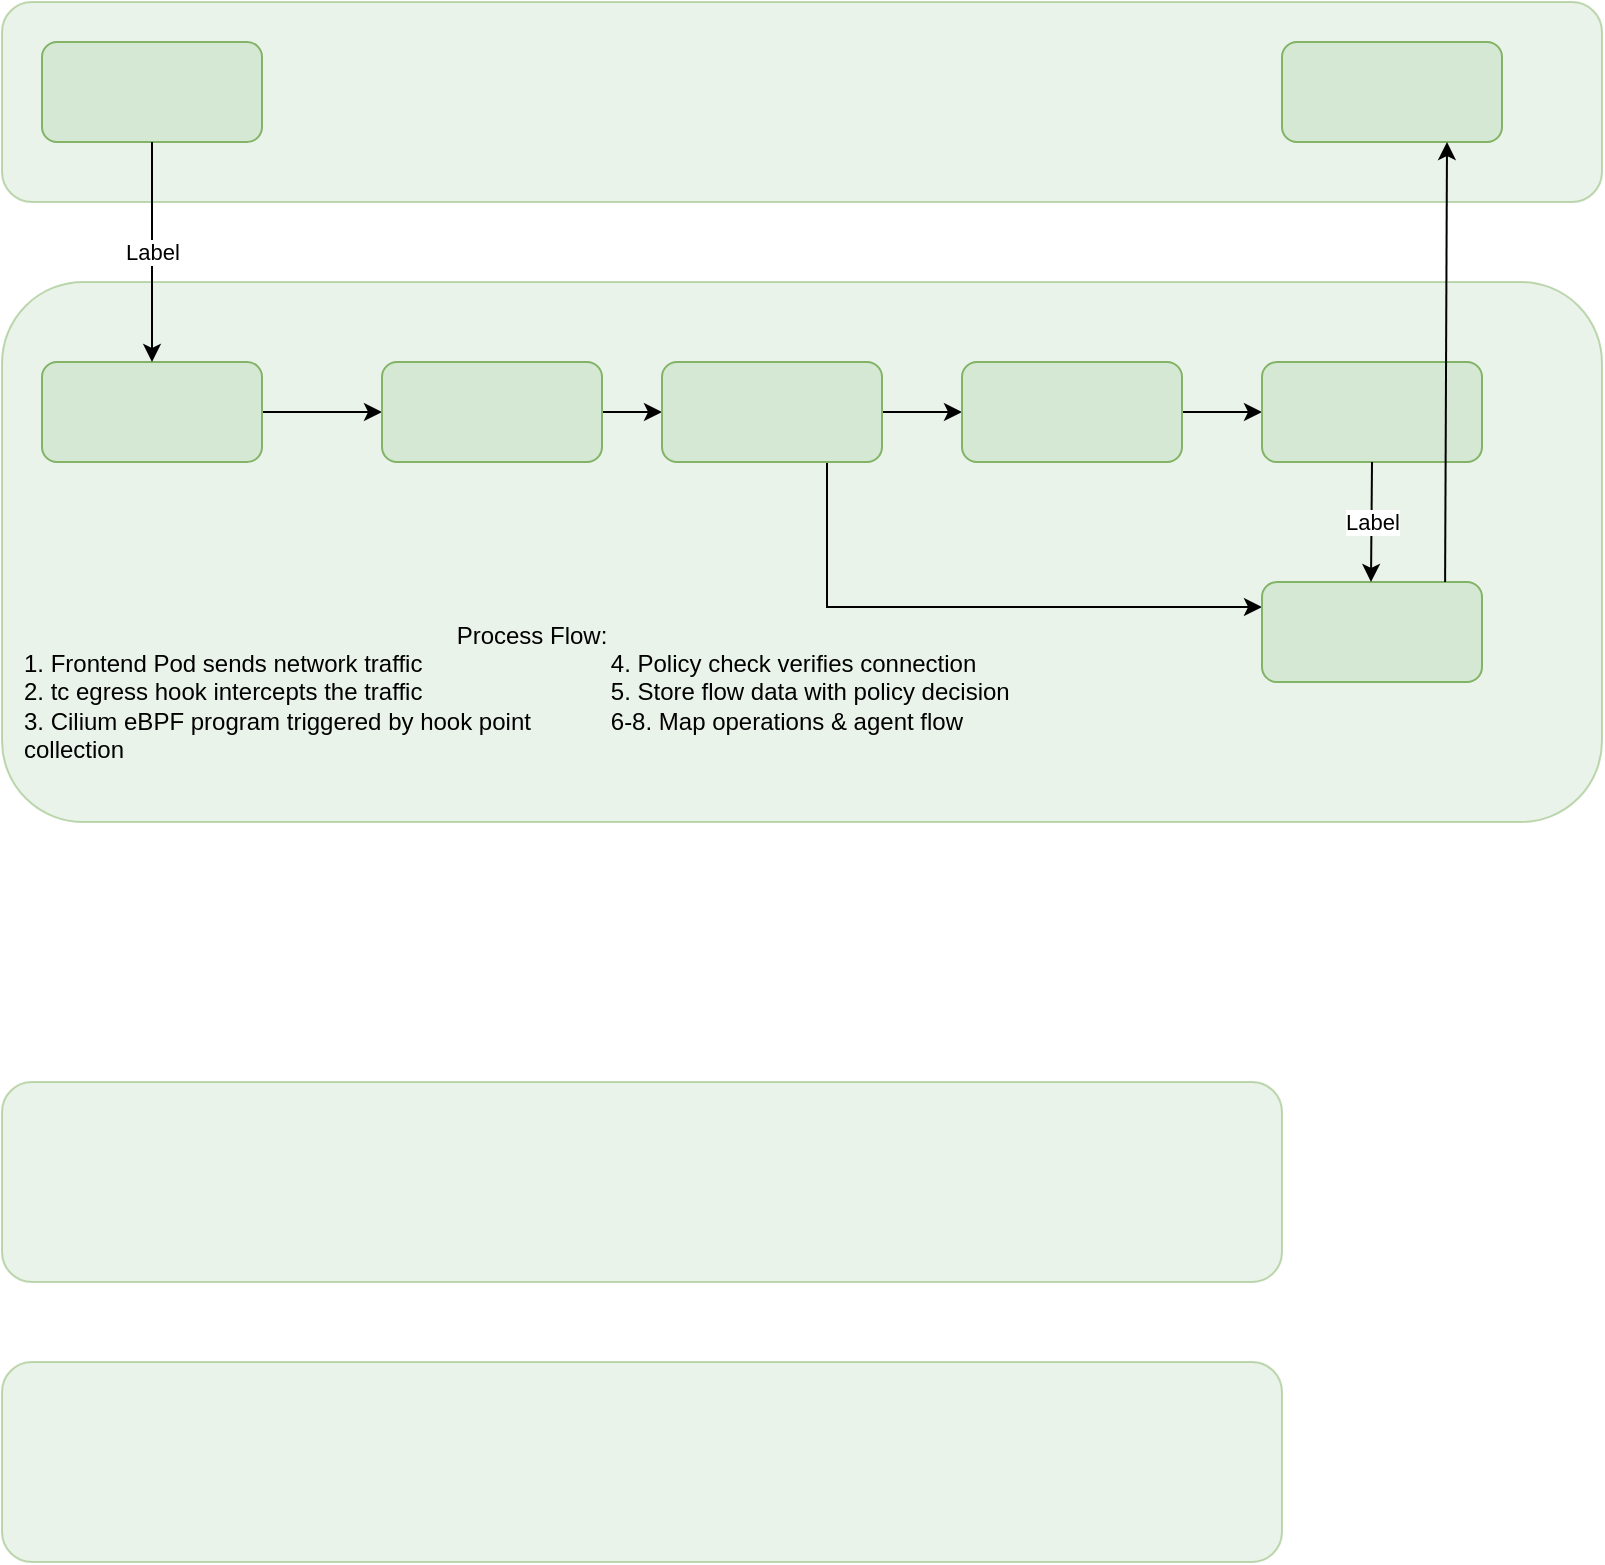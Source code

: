<mxfile version="28.0.6">
  <diagram name="Page-1" id="CFkTU83PlunPRarvs-fn">
    <mxGraphModel dx="971" dy="533" grid="1" gridSize="10" guides="1" tooltips="1" connect="1" arrows="1" fold="1" page="1" pageScale="1" pageWidth="850" pageHeight="1100" math="0" shadow="0">
      <root>
        <mxCell id="0" />
        <mxCell id="1" parent="0" />
        <mxCell id="uTGP6NqTZdfKWgKjHSfX-3" value="" style="rounded=1;whiteSpace=wrap;html=1;fillColor=#d5e8d4;strokeColor=#82b366;glass=0;shadow=0;opacity=50;" parent="1" vertex="1">
          <mxGeometry x="20" y="640" width="640" height="100" as="geometry" />
        </mxCell>
        <mxCell id="uTGP6NqTZdfKWgKjHSfX-4" value="" style="rounded=1;whiteSpace=wrap;html=1;fillColor=#d5e8d4;strokeColor=#82b366;glass=0;shadow=0;opacity=50;" parent="1" vertex="1">
          <mxGeometry x="20" y="780" width="640" height="100" as="geometry" />
        </mxCell>
        <mxCell id="uTGP6NqTZdfKWgKjHSfX-2" value="" style="rounded=1;whiteSpace=wrap;html=1;fillColor=#d5e8d4;strokeColor=#82b366;glass=0;shadow=0;opacity=50;" parent="1" vertex="1">
          <mxGeometry x="20" y="240" width="800" height="270" as="geometry" />
        </mxCell>
        <mxCell id="t9Bq_UQ6VEND_BJtQZHo-1" value="" style="rounded=1;whiteSpace=wrap;html=1;fillColor=#d5e8d4;strokeColor=#82b366;glass=0;shadow=0;opacity=50;" parent="1" vertex="1">
          <mxGeometry x="20" y="100" width="800" height="100" as="geometry" />
        </mxCell>
        <mxCell id="t9Bq_UQ6VEND_BJtQZHo-2" value="" style="rounded=1;whiteSpace=wrap;html=1;fillColor=#d5e8d4;strokeColor=#82b366;" parent="1" vertex="1">
          <mxGeometry x="40" y="120" width="110" height="50" as="geometry" />
        </mxCell>
        <mxCell id="BXnyXIVlkYdwDWb7RC4q-1" value="" style="rounded=1;whiteSpace=wrap;html=1;fillColor=#d5e8d4;strokeColor=#82b366;" parent="1" vertex="1">
          <mxGeometry x="660" y="120" width="110" height="50" as="geometry" />
        </mxCell>
        <mxCell id="OSacZbQIrs5ra-HvR3IC-17" value="" style="edgeStyle=none;shape=connector;rounded=0;orthogonalLoop=1;jettySize=auto;html=1;strokeColor=default;align=center;verticalAlign=middle;fontFamily=Helvetica;fontSize=11;fontColor=default;labelBackgroundColor=default;endArrow=classic;" parent="1" source="BXnyXIVlkYdwDWb7RC4q-2" target="BXnyXIVlkYdwDWb7RC4q-3" edge="1">
          <mxGeometry relative="1" as="geometry" />
        </mxCell>
        <mxCell id="BXnyXIVlkYdwDWb7RC4q-2" value="" style="rounded=1;whiteSpace=wrap;html=1;fillColor=#d5e8d4;strokeColor=#82b366;" parent="1" vertex="1">
          <mxGeometry x="40" y="280" width="110" height="50" as="geometry" />
        </mxCell>
        <mxCell id="OSacZbQIrs5ra-HvR3IC-5" value="" style="edgeStyle=orthogonalEdgeStyle;rounded=0;orthogonalLoop=1;jettySize=auto;html=1;" parent="1" source="BXnyXIVlkYdwDWb7RC4q-3" target="BXnyXIVlkYdwDWb7RC4q-4" edge="1">
          <mxGeometry relative="1" as="geometry" />
        </mxCell>
        <mxCell id="BXnyXIVlkYdwDWb7RC4q-3" value="" style="rounded=1;whiteSpace=wrap;html=1;fillColor=#d5e8d4;strokeColor=#82b366;" parent="1" vertex="1">
          <mxGeometry x="210" y="280" width="110" height="50" as="geometry" />
        </mxCell>
        <mxCell id="BXnyXIVlkYdwDWb7RC4q-10" value="" style="edgeStyle=orthogonalEdgeStyle;rounded=0;orthogonalLoop=1;jettySize=auto;html=1;" parent="1" source="BXnyXIVlkYdwDWb7RC4q-4" target="BXnyXIVlkYdwDWb7RC4q-5" edge="1">
          <mxGeometry relative="1" as="geometry" />
        </mxCell>
        <mxCell id="BXnyXIVlkYdwDWb7RC4q-16" style="edgeStyle=orthogonalEdgeStyle;rounded=0;orthogonalLoop=1;jettySize=auto;html=1;exitX=0.75;exitY=1;exitDx=0;exitDy=0;entryX=0;entryY=0.25;entryDx=0;entryDy=0;" parent="1" source="BXnyXIVlkYdwDWb7RC4q-4" target="BXnyXIVlkYdwDWb7RC4q-7" edge="1">
          <mxGeometry relative="1" as="geometry" />
        </mxCell>
        <mxCell id="BXnyXIVlkYdwDWb7RC4q-4" value="" style="rounded=1;whiteSpace=wrap;html=1;fillColor=#d5e8d4;strokeColor=#82b366;" parent="1" vertex="1">
          <mxGeometry x="350" y="280" width="110" height="50" as="geometry" />
        </mxCell>
        <mxCell id="BXnyXIVlkYdwDWb7RC4q-11" value="" style="edgeStyle=orthogonalEdgeStyle;rounded=0;orthogonalLoop=1;jettySize=auto;html=1;" parent="1" source="BXnyXIVlkYdwDWb7RC4q-5" target="BXnyXIVlkYdwDWb7RC4q-6" edge="1">
          <mxGeometry relative="1" as="geometry" />
        </mxCell>
        <mxCell id="BXnyXIVlkYdwDWb7RC4q-5" value="" style="rounded=1;whiteSpace=wrap;html=1;fillColor=#d5e8d4;strokeColor=#82b366;" parent="1" vertex="1">
          <mxGeometry x="500" y="280" width="110" height="50" as="geometry" />
        </mxCell>
        <mxCell id="BXnyXIVlkYdwDWb7RC4q-7" value="" style="rounded=1;whiteSpace=wrap;html=1;fillColor=#d5e8d4;strokeColor=#82b366;" parent="1" vertex="1">
          <mxGeometry x="650" y="390" width="110" height="50" as="geometry" />
        </mxCell>
        <mxCell id="BXnyXIVlkYdwDWb7RC4q-22" value="&lt;div&gt;&lt;div&gt;Process Flow:&lt;/div&gt;&lt;div style=&quot;text-align: left;&quot;&gt;&lt;span style=&quot;background-color: transparent; color: light-dark(rgb(0, 0, 0), rgb(255, 255, 255));&quot;&gt;1. Frontend Pod sends network traffic&amp;nbsp;&lt;span style=&quot;white-space: pre;&quot;&gt;&#x9;&lt;/span&gt;&lt;span style=&quot;white-space: pre;&quot;&gt;&#x9;&lt;/span&gt;&lt;span style=&quot;white-space: pre;&quot;&gt;&#x9;&lt;/span&gt;&lt;span style=&quot;white-space: pre;&quot;&gt;&#x9;&lt;/span&gt;&lt;/span&gt;&lt;span style=&quot;background-color: transparent; color: light-dark(rgb(0, 0, 0), rgb(255, 255, 255));&quot;&gt;4. Policy check verifies connection&lt;/span&gt;&lt;/div&gt;&lt;blockquote style=&quot;margin: 0px 0px 0px 40px; border: none; padding: 0px;&quot;&gt;&lt;blockquote style=&quot;margin: 0px 0px 0px 40px; border: none; padding: 0px;&quot;&gt;&lt;blockquote style=&quot;margin: 0px 0px 0px 40px; border: none; padding: 0px;&quot;&gt;&lt;blockquote style=&quot;margin: 0px 0px 0px 40px; border: none; padding: 0px;&quot;&gt;&lt;blockquote style=&quot;margin: 0px 0px 0px 40px; border: none; padding: 0px;&quot;&gt;&lt;blockquote style=&quot;margin: 0px 0px 0px 40px; border: none; padding: 0px;&quot;&gt;&lt;blockquote style=&quot;margin: 0px 0px 0px 40px; border: none; padding: 0px;&quot;&gt;&lt;div&gt;&lt;/div&gt;&lt;/blockquote&gt;&lt;/blockquote&gt;&lt;/blockquote&gt;&lt;/blockquote&gt;&lt;/blockquote&gt;&lt;/blockquote&gt;&lt;/blockquote&gt;&lt;div style=&quot;text-align: left;&quot;&gt;2. tc egress hook intercepts the traffic&amp;nbsp;&lt;span style=&quot;white-space: pre;&quot;&gt;&#x9;&lt;/span&gt;&lt;span style=&quot;white-space: pre;&quot;&gt;&#x9;&lt;/span&gt;&lt;span style=&quot;white-space: pre;&quot;&gt;&#x9;&lt;/span&gt;&lt;span style=&quot;white-space: pre;&quot;&gt;&#x9;&lt;/span&gt;&lt;span style=&quot;background-color: transparent; color: light-dark(rgb(0, 0, 0), rgb(255, 255, 255));&quot;&gt;5. Store flow data with policy decision&lt;/span&gt;&lt;/div&gt;&lt;div style=&quot;text-align: left;&quot;&gt;3. Cilium eBPF program triggered by hook point&amp;nbsp;&lt;span style=&quot;white-space: pre;&quot;&gt;&#x9;&lt;/span&gt;&lt;span style=&quot;white-space: pre;&quot;&gt;&#x9;&lt;/span&gt;&lt;span style=&quot;background-color: transparent; color: light-dark(rgb(0, 0, 0), rgb(255, 255, 255));&quot;&gt;6-8. Map operations &amp;amp; agent flow collection&lt;/span&gt;&lt;/div&gt;&lt;/div&gt;" style="text;html=1;align=center;verticalAlign=middle;whiteSpace=wrap;rounded=0;" parent="1" vertex="1">
          <mxGeometry x="30" y="380" width="510" height="130" as="geometry" />
        </mxCell>
        <mxCell id="BXnyXIVlkYdwDWb7RC4q-6" value="" style="rounded=1;whiteSpace=wrap;html=1;fillColor=#d5e8d4;strokeColor=#82b366;" parent="1" vertex="1">
          <mxGeometry x="650" y="280" width="110" height="50" as="geometry" />
        </mxCell>
        <mxCell id="OSacZbQIrs5ra-HvR3IC-3" value="" style="endArrow=classic;html=1;rounded=0;entryX=0.75;entryY=1;entryDx=0;entryDy=0;exitX=0.855;exitY=0.047;exitDx=0;exitDy=0;exitPerimeter=0;" parent="1" target="BXnyXIVlkYdwDWb7RC4q-1" edge="1">
          <mxGeometry width="50" height="50" relative="1" as="geometry">
            <mxPoint x="741.55" y="390" as="sourcePoint" />
            <mxPoint x="740" y="167.65" as="targetPoint" />
          </mxGeometry>
        </mxCell>
        <mxCell id="sKKSfPL2XI1-LaX9-bct-1" value="" style="endArrow=classic;html=1;rounded=0;entryX=0.5;entryY=0;entryDx=0;entryDy=0;exitX=0.5;exitY=1;exitDx=0;exitDy=0;" edge="1" parent="1" source="t9Bq_UQ6VEND_BJtQZHo-2" target="BXnyXIVlkYdwDWb7RC4q-2">
          <mxGeometry relative="1" as="geometry">
            <mxPoint x="50" y="220" as="sourcePoint" />
            <mxPoint x="150" y="220" as="targetPoint" />
          </mxGeometry>
        </mxCell>
        <mxCell id="sKKSfPL2XI1-LaX9-bct-2" value="Label" style="edgeLabel;resizable=0;html=1;;align=center;verticalAlign=middle;" connectable="0" vertex="1" parent="sKKSfPL2XI1-LaX9-bct-1">
          <mxGeometry relative="1" as="geometry" />
        </mxCell>
        <mxCell id="sKKSfPL2XI1-LaX9-bct-3" value="" style="endArrow=classic;html=1;rounded=0;entryX=0.5;entryY=0;entryDx=0;entryDy=0;" edge="1" parent="1">
          <mxGeometry relative="1" as="geometry">
            <mxPoint x="705" y="330" as="sourcePoint" />
            <mxPoint x="704.5" y="390" as="targetPoint" />
          </mxGeometry>
        </mxCell>
        <mxCell id="sKKSfPL2XI1-LaX9-bct-4" value="Label" style="edgeLabel;resizable=0;html=1;;align=center;verticalAlign=middle;" connectable="0" vertex="1" parent="sKKSfPL2XI1-LaX9-bct-3">
          <mxGeometry relative="1" as="geometry" />
        </mxCell>
      </root>
    </mxGraphModel>
  </diagram>
</mxfile>
